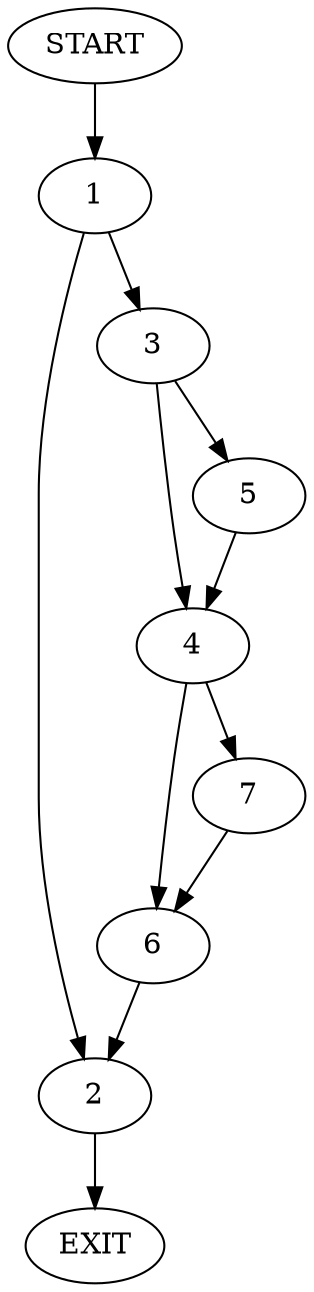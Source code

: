digraph {
0 [label="START"]
8 [label="EXIT"]
0 -> 1
1 -> 2
1 -> 3
3 -> 4
3 -> 5
2 -> 8
4 -> 6
4 -> 7
5 -> 4
7 -> 6
6 -> 2
}
